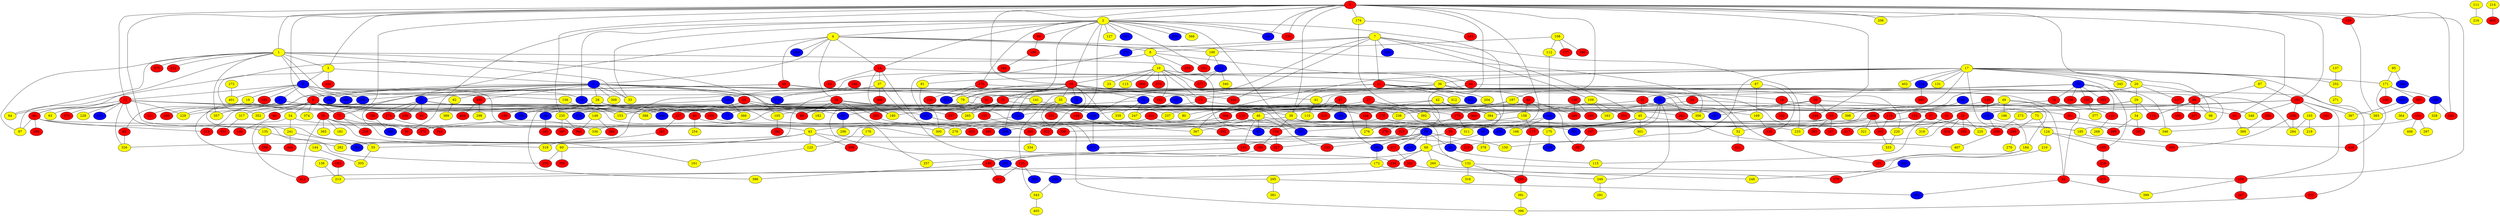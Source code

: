 graph {
0 [style = filled fillcolor = red];
1 [style = filled fillcolor = yellow];
2 [style = filled fillcolor = yellow];
3 [style = filled fillcolor = yellow];
4 [style = filled fillcolor = yellow];
5 [style = filled fillcolor = blue];
6 [style = filled fillcolor = blue];
7 [style = filled fillcolor = yellow];
8 [style = filled fillcolor = yellow];
9 [style = filled fillcolor = red];
10 [style = filled fillcolor = yellow];
11 [style = filled fillcolor = red];
12 [style = filled fillcolor = red];
13 [style = filled fillcolor = blue];
14 [style = filled fillcolor = red];
15 [style = filled fillcolor = blue];
16 [style = filled fillcolor = red];
17 [style = filled fillcolor = yellow];
18 [style = filled fillcolor = red];
19 [style = filled fillcolor = yellow];
20 [style = filled fillcolor = yellow];
21 [style = filled fillcolor = blue];
22 [style = filled fillcolor = red];
23 [style = filled fillcolor = yellow];
24 [style = filled fillcolor = red];
25 [style = filled fillcolor = red];
26 [style = filled fillcolor = red];
27 [style = filled fillcolor = red];
28 [style = filled fillcolor = yellow];
29 [style = filled fillcolor = yellow];
30 [style = filled fillcolor = red];
31 [style = filled fillcolor = blue];
32 [style = filled fillcolor = red];
33 [style = filled fillcolor = yellow];
34 [style = filled fillcolor = yellow];
35 [style = filled fillcolor = yellow];
36 [style = filled fillcolor = yellow];
37 [style = filled fillcolor = yellow];
38 [style = filled fillcolor = yellow];
39 [style = filled fillcolor = red];
40 [style = filled fillcolor = red];
41 [style = filled fillcolor = yellow];
42 [style = filled fillcolor = yellow];
43 [style = filled fillcolor = yellow];
44 [style = filled fillcolor = red];
45 [style = filled fillcolor = yellow];
46 [style = filled fillcolor = yellow];
47 [style = filled fillcolor = red];
48 [style = filled fillcolor = red];
49 [style = filled fillcolor = yellow];
50 [style = filled fillcolor = red];
51 [style = filled fillcolor = red];
52 [style = filled fillcolor = yellow];
53 [style = filled fillcolor = red];
54 [style = filled fillcolor = yellow];
55 [style = filled fillcolor = yellow];
56 [style = filled fillcolor = blue];
57 [style = filled fillcolor = red];
58 [style = filled fillcolor = blue];
59 [style = filled fillcolor = red];
60 [style = filled fillcolor = yellow];
61 [style = filled fillcolor = red];
62 [style = filled fillcolor = red];
63 [style = filled fillcolor = yellow];
64 [style = filled fillcolor = yellow];
65 [style = filled fillcolor = red];
66 [style = filled fillcolor = red];
67 [style = filled fillcolor = yellow];
68 [style = filled fillcolor = blue];
69 [style = filled fillcolor = yellow];
70 [style = filled fillcolor = blue];
71 [style = filled fillcolor = red];
72 [style = filled fillcolor = red];
73 [style = filled fillcolor = yellow];
74 [style = filled fillcolor = red];
75 [style = filled fillcolor = red];
76 [style = filled fillcolor = blue];
77 [style = filled fillcolor = blue];
78 [style = filled fillcolor = blue];
79 [style = filled fillcolor = yellow];
80 [style = filled fillcolor = yellow];
81 [style = filled fillcolor = yellow];
82 [style = filled fillcolor = yellow];
83 [style = filled fillcolor = blue];
84 [style = filled fillcolor = blue];
85 [style = filled fillcolor = yellow];
86 [style = filled fillcolor = red];
87 [style = filled fillcolor = yellow];
88 [style = filled fillcolor = red];
89 [style = filled fillcolor = red];
90 [style = filled fillcolor = red];
91 [style = filled fillcolor = red];
92 [style = filled fillcolor = red];
93 [style = filled fillcolor = red];
94 [style = filled fillcolor = blue];
95 [style = filled fillcolor = blue];
96 [style = filled fillcolor = blue];
97 [style = filled fillcolor = yellow];
98 [style = filled fillcolor = yellow];
99 [style = filled fillcolor = red];
100 [style = filled fillcolor = blue];
101 [style = filled fillcolor = red];
102 [style = filled fillcolor = red];
103 [style = filled fillcolor = yellow];
104 [style = filled fillcolor = red];
105 [style = filled fillcolor = yellow];
106 [style = filled fillcolor = blue];
107 [style = filled fillcolor = red];
108 [style = filled fillcolor = yellow];
109 [style = filled fillcolor = yellow];
110 [style = filled fillcolor = yellow];
111 [style = filled fillcolor = yellow];
112 [style = filled fillcolor = yellow];
113 [style = filled fillcolor = yellow];
114 [style = filled fillcolor = red];
115 [style = filled fillcolor = yellow];
116 [style = filled fillcolor = blue];
117 [style = filled fillcolor = red];
118 [style = filled fillcolor = red];
119 [style = filled fillcolor = red];
120 [style = filled fillcolor = red];
121 [style = filled fillcolor = red];
122 [style = filled fillcolor = red];
123 [style = filled fillcolor = yellow];
124 [style = filled fillcolor = yellow];
125 [style = filled fillcolor = red];
126 [style = filled fillcolor = blue];
127 [style = filled fillcolor = yellow];
128 [style = filled fillcolor = red];
129 [style = filled fillcolor = red];
130 [style = filled fillcolor = blue];
131 [style = filled fillcolor = yellow];
132 [style = filled fillcolor = yellow];
133 [style = filled fillcolor = red];
134 [style = filled fillcolor = red];
135 [style = filled fillcolor = yellow];
136 [style = filled fillcolor = red];
137 [style = filled fillcolor = yellow];
138 [style = filled fillcolor = yellow];
139 [style = filled fillcolor = red];
140 [style = filled fillcolor = blue];
141 [style = filled fillcolor = yellow];
142 [style = filled fillcolor = blue];
143 [style = filled fillcolor = red];
144 [style = filled fillcolor = yellow];
145 [style = filled fillcolor = blue];
146 [style = filled fillcolor = red];
147 [style = filled fillcolor = blue];
148 [style = filled fillcolor = red];
149 [style = filled fillcolor = yellow];
150 [style = filled fillcolor = yellow];
151 [style = filled fillcolor = red];
152 [style = filled fillcolor = red];
153 [style = filled fillcolor = yellow];
154 [style = filled fillcolor = red];
155 [style = filled fillcolor = red];
156 [style = filled fillcolor = yellow];
157 [style = filled fillcolor = red];
158 [style = filled fillcolor = yellow];
159 [style = filled fillcolor = red];
160 [style = filled fillcolor = blue];
161 [style = filled fillcolor = yellow];
162 [style = filled fillcolor = red];
163 [style = filled fillcolor = yellow];
164 [style = filled fillcolor = red];
165 [style = filled fillcolor = red];
166 [style = filled fillcolor = yellow];
167 [style = filled fillcolor = blue];
168 [style = filled fillcolor = red];
169 [style = filled fillcolor = yellow];
170 [style = filled fillcolor = red];
171 [style = filled fillcolor = yellow];
172 [style = filled fillcolor = yellow];
173 [style = filled fillcolor = red];
174 [style = filled fillcolor = yellow];
175 [style = filled fillcolor = yellow];
176 [style = filled fillcolor = yellow];
177 [style = filled fillcolor = red];
178 [style = filled fillcolor = red];
179 [style = filled fillcolor = red];
180 [style = filled fillcolor = yellow];
181 [style = filled fillcolor = yellow];
182 [style = filled fillcolor = yellow];
183 [style = filled fillcolor = red];
184 [style = filled fillcolor = yellow];
185 [style = filled fillcolor = yellow];
186 [style = filled fillcolor = red];
187 [style = filled fillcolor = yellow];
188 [style = filled fillcolor = blue];
189 [style = filled fillcolor = blue];
190 [style = filled fillcolor = yellow];
191 [style = filled fillcolor = red];
192 [style = filled fillcolor = red];
193 [style = filled fillcolor = red];
194 [style = filled fillcolor = red];
195 [style = filled fillcolor = red];
196 [style = filled fillcolor = yellow];
197 [style = filled fillcolor = blue];
198 [style = filled fillcolor = red];
199 [style = filled fillcolor = red];
200 [style = filled fillcolor = blue];
201 [style = filled fillcolor = blue];
202 [style = filled fillcolor = red];
203 [style = filled fillcolor = red];
204 [style = filled fillcolor = yellow];
205 [style = filled fillcolor = red];
206 [style = filled fillcolor = yellow];
207 [style = filled fillcolor = red];
208 [style = filled fillcolor = red];
209 [style = filled fillcolor = red];
210 [style = filled fillcolor = yellow];
211 [style = filled fillcolor = red];
212 [style = filled fillcolor = red];
213 [style = filled fillcolor = yellow];
214 [style = filled fillcolor = yellow];
215 [style = filled fillcolor = red];
216 [style = filled fillcolor = yellow];
217 [style = filled fillcolor = red];
218 [style = filled fillcolor = red];
219 [style = filled fillcolor = yellow];
220 [style = filled fillcolor = yellow];
221 [style = filled fillcolor = blue];
222 [style = filled fillcolor = red];
223 [style = filled fillcolor = blue];
224 [style = filled fillcolor = blue];
225 [style = filled fillcolor = yellow];
226 [style = filled fillcolor = red];
227 [style = filled fillcolor = red];
228 [style = filled fillcolor = yellow];
229 [style = filled fillcolor = yellow];
230 [style = filled fillcolor = red];
231 [style = filled fillcolor = red];
232 [style = filled fillcolor = red];
233 [style = filled fillcolor = yellow];
234 [style = filled fillcolor = red];
235 [style = filled fillcolor = yellow];
236 [style = filled fillcolor = red];
237 [style = filled fillcolor = yellow];
238 [style = filled fillcolor = yellow];
239 [style = filled fillcolor = red];
240 [style = filled fillcolor = red];
241 [style = filled fillcolor = yellow];
242 [style = filled fillcolor = red];
243 [style = filled fillcolor = red];
244 [style = filled fillcolor = red];
245 [style = filled fillcolor = blue];
246 [style = filled fillcolor = red];
247 [style = filled fillcolor = yellow];
248 [style = filled fillcolor = yellow];
249 [style = filled fillcolor = yellow];
250 [style = filled fillcolor = red];
251 [style = filled fillcolor = red];
252 [style = filled fillcolor = yellow];
253 [style = filled fillcolor = red];
254 [style = filled fillcolor = yellow];
255 [style = filled fillcolor = red];
256 [style = filled fillcolor = red];
257 [style = filled fillcolor = yellow];
258 [style = filled fillcolor = blue];
259 [style = filled fillcolor = red];
260 [style = filled fillcolor = yellow];
261 [style = filled fillcolor = red];
262 [style = filled fillcolor = red];
263 [style = filled fillcolor = blue];
264 [style = filled fillcolor = red];
265 [style = filled fillcolor = yellow];
266 [style = filled fillcolor = red];
267 [style = filled fillcolor = red];
268 [style = filled fillcolor = yellow];
269 [style = filled fillcolor = red];
270 [style = filled fillcolor = yellow];
271 [style = filled fillcolor = yellow];
272 [style = filled fillcolor = yellow];
273 [style = filled fillcolor = yellow];
274 [style = filled fillcolor = blue];
275 [style = filled fillcolor = red];
276 [style = filled fillcolor = yellow];
277 [style = filled fillcolor = red];
278 [style = filled fillcolor = red];
279 [style = filled fillcolor = yellow];
280 [style = filled fillcolor = red];
281 [style = filled fillcolor = red];
282 [style = filled fillcolor = yellow];
283 [style = filled fillcolor = red];
284 [style = filled fillcolor = yellow];
285 [style = filled fillcolor = blue];
286 [style = filled fillcolor = blue];
287 [style = filled fillcolor = red];
288 [style = filled fillcolor = red];
289 [style = filled fillcolor = red];
290 [style = filled fillcolor = red];
291 [style = filled fillcolor = yellow];
292 [style = filled fillcolor = red];
293 [style = filled fillcolor = blue];
294 [style = filled fillcolor = blue];
295 [style = filled fillcolor = yellow];
296 [style = filled fillcolor = yellow];
297 [style = filled fillcolor = yellow];
298 [style = filled fillcolor = yellow];
299 [style = filled fillcolor = blue];
300 [style = filled fillcolor = yellow];
301 [style = filled fillcolor = yellow];
302 [style = filled fillcolor = red];
303 [style = filled fillcolor = red];
304 [style = filled fillcolor = red];
305 [style = filled fillcolor = yellow];
306 [style = filled fillcolor = yellow];
307 [style = filled fillcolor = red];
308 [style = filled fillcolor = red];
309 [style = filled fillcolor = yellow];
310 [style = filled fillcolor = red];
311 [style = filled fillcolor = yellow];
312 [style = filled fillcolor = yellow];
313 [style = filled fillcolor = red];
314 [style = filled fillcolor = blue];
315 [style = filled fillcolor = red];
316 [style = filled fillcolor = yellow];
317 [style = filled fillcolor = yellow];
318 [style = filled fillcolor = yellow];
319 [style = filled fillcolor = yellow];
320 [style = filled fillcolor = red];
321 [style = filled fillcolor = yellow];
322 [style = filled fillcolor = red];
323 [style = filled fillcolor = red];
324 [style = filled fillcolor = red];
325 [style = filled fillcolor = blue];
326 [style = filled fillcolor = yellow];
327 [style = filled fillcolor = red];
328 [style = filled fillcolor = yellow];
329 [style = filled fillcolor = blue];
330 [style = filled fillcolor = red];
331 [style = filled fillcolor = red];
332 [style = filled fillcolor = red];
333 [style = filled fillcolor = yellow];
334 [style = filled fillcolor = yellow];
335 [style = filled fillcolor = red];
336 [style = filled fillcolor = yellow];
337 [style = filled fillcolor = blue];
338 [style = filled fillcolor = red];
339 [style = filled fillcolor = yellow];
340 [style = filled fillcolor = yellow];
341 [style = filled fillcolor = blue];
342 [style = filled fillcolor = red];
343 [style = filled fillcolor = yellow];
344 [style = filled fillcolor = red];
345 [style = filled fillcolor = yellow];
346 [style = filled fillcolor = yellow];
347 [style = filled fillcolor = red];
348 [style = filled fillcolor = yellow];
349 [style = filled fillcolor = blue];
350 [style = filled fillcolor = blue];
351 [style = filled fillcolor = red];
352 [style = filled fillcolor = yellow];
353 [style = filled fillcolor = red];
354 [style = filled fillcolor = red];
355 [style = filled fillcolor = red];
356 [style = filled fillcolor = blue];
357 [style = filled fillcolor = yellow];
358 [style = filled fillcolor = red];
359 [style = filled fillcolor = red];
360 [style = filled fillcolor = red];
361 [style = filled fillcolor = blue];
362 [style = filled fillcolor = blue];
363 [style = filled fillcolor = red];
364 [style = filled fillcolor = yellow];
365 [style = filled fillcolor = yellow];
366 [style = filled fillcolor = yellow];
367 [style = filled fillcolor = yellow];
368 [style = filled fillcolor = yellow];
369 [style = filled fillcolor = yellow];
370 [style = filled fillcolor = red];
371 [style = filled fillcolor = blue];
372 [style = filled fillcolor = red];
373 [style = filled fillcolor = red];
374 [style = filled fillcolor = yellow];
375 [style = filled fillcolor = red];
376 [style = filled fillcolor = blue];
377 [style = filled fillcolor = yellow];
378 [style = filled fillcolor = yellow];
379 [style = filled fillcolor = red];
380 [style = filled fillcolor = red];
381 [style = filled fillcolor = yellow];
382 [style = filled fillcolor = red];
383 [style = filled fillcolor = red];
384 [style = filled fillcolor = yellow];
385 [style = filled fillcolor = blue];
386 [style = filled fillcolor = yellow];
387 [style = filled fillcolor = yellow];
388 [style = filled fillcolor = yellow];
389 [style = filled fillcolor = yellow];
390 [style = filled fillcolor = red];
391 [style = filled fillcolor = yellow];
392 [style = filled fillcolor = yellow];
393 [style = filled fillcolor = yellow];
394 [style = filled fillcolor = red];
395 [style = filled fillcolor = blue];
396 [style = filled fillcolor = yellow];
397 [style = filled fillcolor = red];
398 [style = filled fillcolor = yellow];
399 [style = filled fillcolor = yellow];
400 [style = filled fillcolor = red];
401 [style = filled fillcolor = yellow];
402 [style = filled fillcolor = yellow];
403 [style = filled fillcolor = yellow];
404 [style = filled fillcolor = red];
405 [style = filled fillcolor = red];
406 [style = filled fillcolor = yellow];
407 [style = filled fillcolor = yellow];
408 [style = filled fillcolor = blue];
409 [style = filled fillcolor = red];
410 [style = filled fillcolor = red];
411 [style = filled fillcolor = red];
412 [style = filled fillcolor = red];
413 [style = filled fillcolor = red];
414 [style = filled fillcolor = blue];
415 [style = filled fillcolor = red];
0 -- 9;
0 -- 3;
0 -- 2;
0 -- 1;
0 -- 12;
0 -- 18;
0 -- 20;
0 -- 38;
0 -- 56;
0 -- 59;
0 -- 61;
0 -- 72;
0 -- 101;
0 -- 129;
0 -- 154;
0 -- 174;
0 -- 187;
0 -- 206;
0 -- 235;
0 -- 236;
0 -- 240;
0 -- 241;
0 -- 244;
0 -- 278;
1 -- 3;
1 -- 6;
1 -- 33;
1 -- 64;
1 -- 83;
1 -- 90;
1 -- 97;
1 -- 105;
1 -- 200;
1 -- 222;
1 -- 357;
1 -- 375;
2 -- 4;
2 -- 14;
2 -- 15;
2 -- 18;
2 -- 33;
2 -- 56;
2 -- 79;
2 -- 99;
2 -- 100;
2 -- 127;
2 -- 50;
2 -- 147;
2 -- 148;
2 -- 170;
2 -- 236;
2 -- 251;
2 -- 294;
2 -- 337;
2 -- 368;
3 -- 5;
3 -- 6;
3 -- 164;
3 -- 352;
4 -- 5;
4 -- 8;
4 -- 14;
4 -- 26;
4 -- 48;
4 -- 161;
4 -- 190;
4 -- 231;
4 -- 349;
5 -- 9;
5 -- 21;
5 -- 25;
5 -- 28;
5 -- 30;
5 -- 33;
5 -- 55;
5 -- 71;
5 -- 82;
5 -- 141;
5 -- 145;
5 -- 262;
5 -- 290;
5 -- 309;
5 -- 337;
5 -- 376;
5 -- 405;
6 -- 12;
6 -- 13;
6 -- 15;
6 -- 19;
6 -- 145;
6 -- 156;
6 -- 194;
6 -- 342;
6 -- 360;
6 -- 385;
6 -- 401;
7 -- 8;
7 -- 11;
7 -- 45;
7 -- 109;
7 -- 126;
7 -- 233;
7 -- 274;
7 -- 286;
7 -- 320;
8 -- 10;
8 -- 44;
8 -- 97;
8 -- 259;
9 -- 54;
9 -- 66;
9 -- 72;
9 -- 77;
9 -- 134;
9 -- 180;
9 -- 215;
9 -- 317;
9 -- 325;
9 -- 357;
9 -- 374;
9 -- 384;
10 -- 18;
10 -- 23;
10 -- 41;
10 -- 71;
10 -- 113;
10 -- 264;
10 -- 277;
10 -- 306;
10 -- 342;
10 -- 370;
11 -- 16;
11 -- 38;
11 -- 91;
11 -- 125;
11 -- 201;
11 -- 204;
11 -- 282;
11 -- 312;
11 -- 393;
11 -- 395;
12 -- 40;
12 -- 63;
12 -- 64;
12 -- 90;
12 -- 228;
12 -- 229;
12 -- 245;
12 -- 265;
12 -- 310;
12 -- 326;
12 -- 336;
12 -- 373;
12 -- 388;
13 -- 89;
13 -- 179;
13 -- 229;
13 -- 239;
14 -- 36;
14 -- 37;
14 -- 53;
14 -- 180;
14 -- 234;
15 -- 153;
16 -- 73;
16 -- 332;
17 -- 20;
17 -- 36;
17 -- 65;
17 -- 81;
17 -- 98;
17 -- 116;
17 -- 131;
17 -- 150;
17 -- 165;
17 -- 171;
17 -- 246;
17 -- 252;
17 -- 345;
17 -- 355;
17 -- 367;
17 -- 402;
18 -- 35;
18 -- 75;
18 -- 76;
18 -- 78;
18 -- 79;
18 -- 140;
18 -- 217;
18 -- 223;
18 -- 224;
18 -- 258;
18 -- 320;
18 -- 322;
18 -- 367;
19 -- 62;
19 -- 121;
19 -- 408;
20 -- 29;
20 -- 32;
20 -- 117;
20 -- 185;
20 -- 208;
21 -- 43;
21 -- 93;
21 -- 126;
21 -- 139;
21 -- 230;
21 -- 275;
22 -- 52;
22 -- 202;
22 -- 212;
22 -- 225;
22 -- 324;
22 -- 361;
24 -- 57;
24 -- 384;
25 -- 46;
25 -- 68;
25 -- 96;
25 -- 106;
25 -- 148;
26 -- 89;
26 -- 104;
26 -- 153;
26 -- 182;
26 -- 203;
26 -- 257;
26 -- 287;
27 -- 126;
27 -- 392;
28 -- 159;
28 -- 261;
28 -- 299;
28 -- 396;
29 -- 34;
29 -- 89;
29 -- 114;
29 -- 398;
30 -- 50;
30 -- 181;
30 -- 300;
30 -- 318;
30 -- 365;
30 -- 413;
31 -- 69;
31 -- 378;
32 -- 45;
32 -- 61;
32 -- 265;
34 -- 205;
34 -- 289;
35 -- 38;
35 -- 40;
35 -- 80;
35 -- 235;
35 -- 262;
35 -- 335;
35 -- 371;
36 -- 41;
36 -- 52;
36 -- 75;
36 -- 86;
37 -- 200;
37 -- 250;
37 -- 308;
38 -- 43;
38 -- 58;
38 -- 134;
38 -- 185;
39 -- 46;
39 -- 51;
39 -- 65;
39 -- 167;
39 -- 244;
40 -- 254;
40 -- 279;
41 -- 110;
42 -- 59;
42 -- 104;
42 -- 119;
42 -- 363;
42 -- 384;
43 -- 55;
43 -- 123;
43 -- 60;
43 -- 209;
43 -- 212;
44 -- 71;
44 -- 220;
45 -- 83;
45 -- 134;
45 -- 185;
45 -- 301;
45 -- 356;
46 -- 83;
46 -- 107;
46 -- 133;
46 -- 143;
46 -- 367;
47 -- 80;
47 -- 100;
47 -- 160;
47 -- 229;
47 -- 315;
48 -- 91;
48 -- 92;
48 -- 183;
48 -- 385;
49 -- 51;
49 -- 92;
49 -- 196;
49 -- 304;
49 -- 348;
51 -- 319;
52 -- 411;
54 -- 241;
54 -- 327;
54 -- 413;
55 -- 305;
57 -- 115;
57 -- 220;
57 -- 289;
58 -- 69;
58 -- 84;
58 -- 100;
58 -- 133;
58 -- 143;
58 -- 150;
58 -- 211;
58 -- 326;
58 -- 414;
59 -- 84;
59 -- 327;
61 -- 369;
62 -- 326;
65 -- 123;
65 -- 157;
65 -- 283;
65 -- 337;
66 -- 146;
67 -- 169;
67 -- 331;
67 -- 342;
68 -- 162;
69 -- 132;
69 -- 201;
69 -- 234;
69 -- 260;
70 -- 74;
70 -- 95;
70 -- 122;
70 -- 136;
70 -- 155;
70 -- 237;
70 -- 303;
70 -- 346;
71 -- 372;
71 -- 398;
72 -- 218;
72 -- 372;
73 -- 124;
73 -- 246;
74 -- 122;
74 -- 152;
75 -- 151;
75 -- 180;
75 -- 238;
75 -- 287;
75 -- 388;
75 -- 408;
76 -- 77;
76 -- 132;
76 -- 169;
76 -- 247;
76 -- 339;
79 -- 167;
79 -- 227;
81 -- 300;
82 -- 389;
84 -- 115;
85 -- 171;
85 -- 350;
86 -- 105;
86 -- 142;
86 -- 158;
86 -- 269;
87 -- 88;
87 -- 101;
88 -- 98;
88 -- 114;
88 -- 173;
88 -- 207;
90 -- 97;
90 -- 135;
90 -- 215;
90 -- 233;
90 -- 266;
91 -- 96;
91 -- 265;
92 -- 362;
92 -- 399;
94 -- 118;
95 -- 107;
95 -- 179;
95 -- 249;
95 -- 306;
95 -- 311;
96 -- 296;
99 -- 199;
100 -- 172;
101 -- 102;
101 -- 130;
101 -- 154;
101 -- 256;
101 -- 273;
101 -- 348;
101 -- 387;
103 -- 219;
103 -- 284;
104 -- 276;
105 -- 382;
107 -- 397;
108 -- 112;
108 -- 177;
108 -- 186;
108 -- 190;
109 -- 163;
109 -- 304;
109 -- 353;
111 -- 216;
112 -- 142;
116 -- 383;
117 -- 338;
118 -- 302;
119 -- 250;
119 -- 361;
119 -- 405;
120 -- 130;
120 -- 184;
120 -- 223;
122 -- 268;
123 -- 161;
124 -- 165;
124 -- 210;
124 -- 354;
125 -- 329;
125 -- 343;
125 -- 412;
126 -- 371;
128 -- 198;
128 -- 269;
129 -- 393;
130 -- 184;
130 -- 330;
132 -- 154;
132 -- 255;
132 -- 316;
134 -- 193;
134 -- 327;
60 -- 310;
60 -- 359;
135 -- 282;
135 -- 288;
137 -- 252;
138 -- 213;
139 -- 189;
140 -- 366;
140 -- 386;
141 -- 223;
141 -- 237;
142 -- 166;
142 -- 175;
142 -- 292;
143 -- 257;
144 -- 305;
148 -- 292;
149 -- 360;
149 -- 380;
151 -- 322;
152 -- 217;
154 -- 267;
154 -- 399;
155 -- 377;
156 -- 280;
158 -- 173;
158 -- 313;
165 -- 226;
168 -- 376;
169 -- 331;
170 -- 224;
170 -- 232;
170 -- 284;
171 -- 188;
171 -- 192;
171 -- 307;
171 -- 410;
172 -- 213;
172 -- 249;
173 -- 255;
174 -- 243;
174 -- 276;
175 -- 314;
176 -- 209;
178 -- 356;
178 -- 390;
179 -- 278;
179 -- 311;
183 -- 213;
184 -- 231;
184 -- 248;
185 -- 410;
187 -- 238;
187 -- 279;
187 -- 397;
188 -- 240;
188 -- 328;
190 -- 221;
190 -- 251;
191 -- 297;
191 -- 346;
191 -- 406;
193 -- 195;
195 -- 386;
195 -- 412;
197 -- 247;
199 -- 394;
200 -- 352;
201 -- 295;
201 -- 413;
203 -- 258;
208 -- 233;
208 -- 258;
208 -- 302;
208 -- 321;
210 -- 231;
211 -- 242;
214 -- 400;
220 -- 333;
221 -- 263;
221 -- 277;
221 -- 340;
223 -- 300;
226 -- 415;
227 -- 281;
235 -- 347;
235 -- 360;
241 -- 263;
241 -- 404;
242 -- 248;
242 -- 285;
246 -- 270;
249 -- 291;
250 -- 334;
252 -- 271;
253 -- 330;
253 -- 336;
255 -- 391;
256 -- 284;
256 -- 354;
260 -- 379;
261 -- 346;
262 -- 407;
272 -- 401;
273 -- 330;
274 -- 325;
275 -- 344;
280 -- 323;
281 -- 318;
285 -- 343;
290 -- 298;
290 -- 409;
293 -- 379;
295 -- 362;
295 -- 381;
302 -- 333;
304 -- 323;
307 -- 364;
307 -- 393;
313 -- 371;
317 -- 351;
325 -- 390;
330 -- 407;
341 -- 387;
343 -- 403;
355 -- 396;
358 -- 369;
391 -- 396;
}
